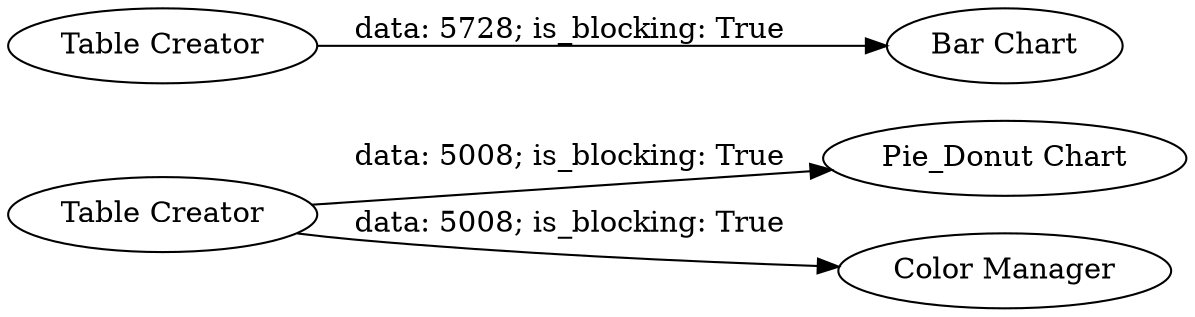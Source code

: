 digraph {
	"-6944996412751673933_4" [label="Pie_Donut Chart"]
	"-6944996412751673933_5" [label="Color Manager"]
	"-6944996412751673933_2" [label="Bar Chart"]
	"-6944996412751673933_1" [label="Table Creator"]
	"-6944996412751673933_3" [label="Table Creator"]
	"-6944996412751673933_1" -> "-6944996412751673933_2" [label="data: 5728; is_blocking: True"]
	"-6944996412751673933_3" -> "-6944996412751673933_4" [label="data: 5008; is_blocking: True"]
	"-6944996412751673933_3" -> "-6944996412751673933_5" [label="data: 5008; is_blocking: True"]
	rankdir=LR
}
